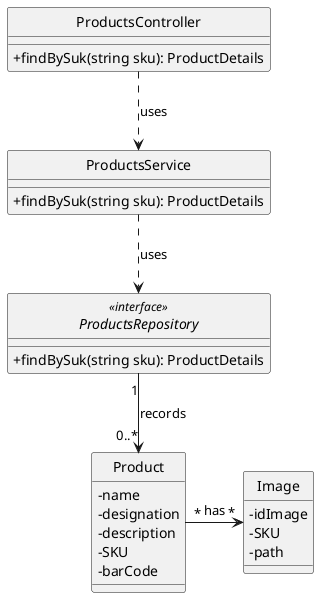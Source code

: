 @startuml
'https://plantuml.com/class-diagram



hide circle
skinparam classAttributeIconSize 0


class ProductsController {
    +findBySuk(string sku): ProductDetails
}

class ProductsService  {
    +findBySuk(string sku): ProductDetails
}


interface ProductsRepository <<interface>>{
    +findBySuk(string sku): ProductDetails

}


class Product {
    - name
    - designation
    - description
    - SKU
    - barCode
}

class Image {
    - idImage
    - SKU
    - path
}



ProductsController ..> ProductsService: uses
ProductsService ..> ProductsRepository: uses
ProductsRepository "1" --> "0..*" Product:  records
Product "*" -right-> "*" Image: has



@enduml
